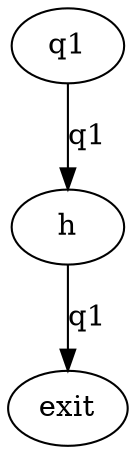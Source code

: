 digraph  {
h_76 [label=h, line=46, order=30];
q1_exit_77 [label=exit, order=8231];
q1 [label=q1, order=0];
h_76 -> q1_exit_77  [key=0, label=q1];
q1 -> h_76  [key=0, label=q1];
}
